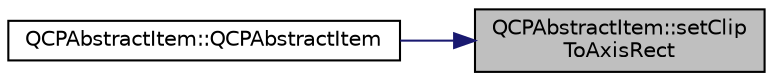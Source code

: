 digraph "QCPAbstractItem::setClipToAxisRect"
{
 // LATEX_PDF_SIZE
  edge [fontname="Helvetica",fontsize="10",labelfontname="Helvetica",labelfontsize="10"];
  node [fontname="Helvetica",fontsize="10",shape=record];
  rankdir="RL";
  Node1 [label="QCPAbstractItem::setClip\lToAxisRect",height=0.2,width=0.4,color="black", fillcolor="grey75", style="filled", fontcolor="black",tooltip=" "];
  Node1 -> Node2 [dir="back",color="midnightblue",fontsize="10",style="solid",fontname="Helvetica"];
  Node2 [label="QCPAbstractItem::QCPAbstractItem",height=0.2,width=0.4,color="black", fillcolor="white", style="filled",URL="$classQCPAbstractItem.html#a9922507d8b4503a1fe1ed0b1030e23b6",tooltip=" "];
}
